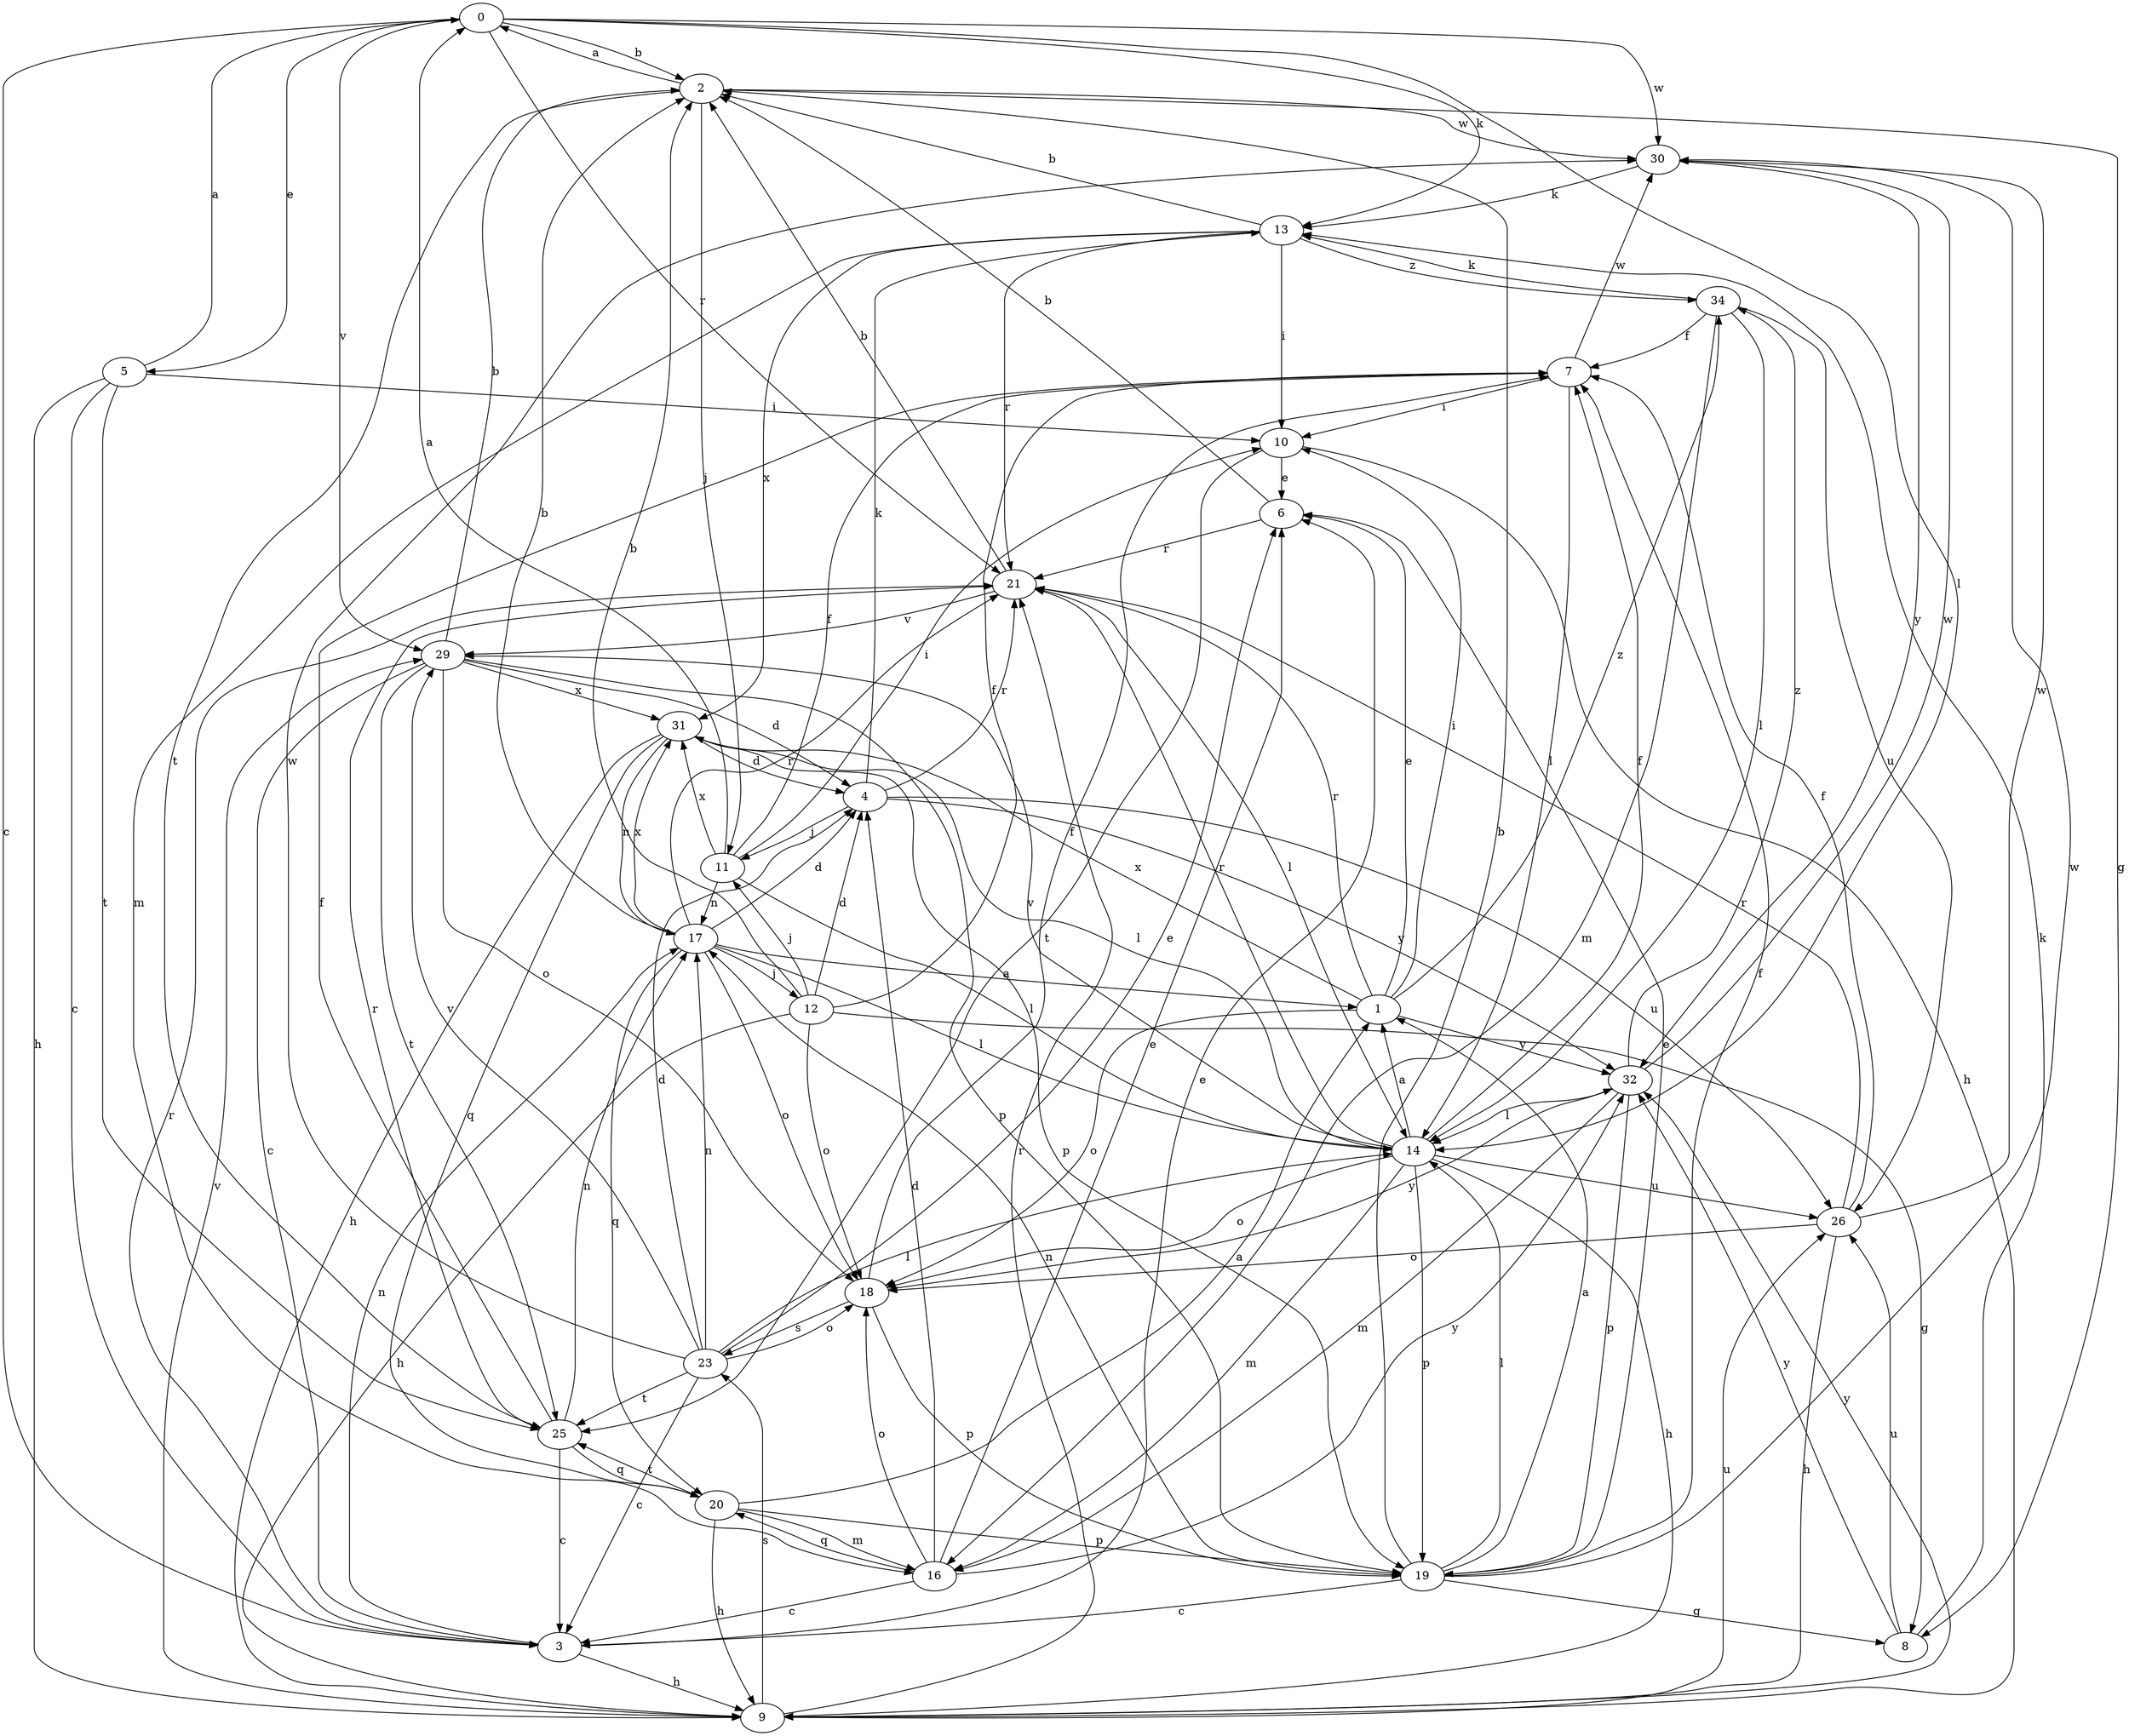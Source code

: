 strict digraph  {
0;
1;
2;
3;
4;
5;
6;
7;
8;
9;
10;
11;
12;
13;
14;
16;
17;
18;
19;
20;
21;
23;
25;
26;
29;
30;
31;
32;
34;
0 -> 2  [label=b];
0 -> 3  [label=c];
0 -> 5  [label=e];
0 -> 13  [label=k];
0 -> 14  [label=l];
0 -> 21  [label=r];
0 -> 29  [label=v];
0 -> 30  [label=w];
1 -> 6  [label=e];
1 -> 10  [label=i];
1 -> 18  [label=o];
1 -> 21  [label=r];
1 -> 31  [label=x];
1 -> 32  [label=y];
1 -> 34  [label=z];
2 -> 0  [label=a];
2 -> 8  [label=g];
2 -> 11  [label=j];
2 -> 25  [label=t];
2 -> 30  [label=w];
3 -> 6  [label=e];
3 -> 9  [label=h];
3 -> 17  [label=n];
3 -> 21  [label=r];
4 -> 11  [label=j];
4 -> 13  [label=k];
4 -> 21  [label=r];
4 -> 26  [label=u];
4 -> 32  [label=y];
5 -> 0  [label=a];
5 -> 3  [label=c];
5 -> 9  [label=h];
5 -> 10  [label=i];
5 -> 25  [label=t];
6 -> 2  [label=b];
6 -> 21  [label=r];
7 -> 10  [label=i];
7 -> 14  [label=l];
7 -> 30  [label=w];
8 -> 13  [label=k];
8 -> 26  [label=u];
8 -> 32  [label=y];
9 -> 21  [label=r];
9 -> 23  [label=s];
9 -> 26  [label=u];
9 -> 29  [label=v];
9 -> 32  [label=y];
10 -> 6  [label=e];
10 -> 9  [label=h];
10 -> 25  [label=t];
11 -> 0  [label=a];
11 -> 7  [label=f];
11 -> 10  [label=i];
11 -> 14  [label=l];
11 -> 17  [label=n];
11 -> 31  [label=x];
12 -> 2  [label=b];
12 -> 4  [label=d];
12 -> 7  [label=f];
12 -> 8  [label=g];
12 -> 9  [label=h];
12 -> 11  [label=j];
12 -> 18  [label=o];
13 -> 2  [label=b];
13 -> 10  [label=i];
13 -> 16  [label=m];
13 -> 21  [label=r];
13 -> 31  [label=x];
13 -> 34  [label=z];
14 -> 1  [label=a];
14 -> 7  [label=f];
14 -> 9  [label=h];
14 -> 16  [label=m];
14 -> 18  [label=o];
14 -> 19  [label=p];
14 -> 21  [label=r];
14 -> 26  [label=u];
14 -> 29  [label=v];
16 -> 3  [label=c];
16 -> 4  [label=d];
16 -> 6  [label=e];
16 -> 18  [label=o];
16 -> 20  [label=q];
16 -> 32  [label=y];
17 -> 1  [label=a];
17 -> 2  [label=b];
17 -> 4  [label=d];
17 -> 12  [label=j];
17 -> 14  [label=l];
17 -> 18  [label=o];
17 -> 20  [label=q];
17 -> 21  [label=r];
17 -> 31  [label=x];
18 -> 7  [label=f];
18 -> 19  [label=p];
18 -> 23  [label=s];
18 -> 32  [label=y];
19 -> 1  [label=a];
19 -> 2  [label=b];
19 -> 3  [label=c];
19 -> 6  [label=e];
19 -> 7  [label=f];
19 -> 8  [label=g];
19 -> 14  [label=l];
19 -> 17  [label=n];
19 -> 30  [label=w];
20 -> 1  [label=a];
20 -> 9  [label=h];
20 -> 16  [label=m];
20 -> 19  [label=p];
20 -> 25  [label=t];
21 -> 2  [label=b];
21 -> 14  [label=l];
21 -> 29  [label=v];
23 -> 3  [label=c];
23 -> 4  [label=d];
23 -> 6  [label=e];
23 -> 14  [label=l];
23 -> 17  [label=n];
23 -> 18  [label=o];
23 -> 25  [label=t];
23 -> 29  [label=v];
23 -> 30  [label=w];
25 -> 3  [label=c];
25 -> 7  [label=f];
25 -> 17  [label=n];
25 -> 20  [label=q];
25 -> 21  [label=r];
26 -> 7  [label=f];
26 -> 9  [label=h];
26 -> 18  [label=o];
26 -> 21  [label=r];
26 -> 30  [label=w];
29 -> 2  [label=b];
29 -> 3  [label=c];
29 -> 4  [label=d];
29 -> 18  [label=o];
29 -> 19  [label=p];
29 -> 25  [label=t];
29 -> 31  [label=x];
30 -> 13  [label=k];
30 -> 32  [label=y];
31 -> 4  [label=d];
31 -> 9  [label=h];
31 -> 14  [label=l];
31 -> 17  [label=n];
31 -> 19  [label=p];
31 -> 20  [label=q];
32 -> 14  [label=l];
32 -> 16  [label=m];
32 -> 19  [label=p];
32 -> 30  [label=w];
32 -> 34  [label=z];
34 -> 7  [label=f];
34 -> 13  [label=k];
34 -> 14  [label=l];
34 -> 16  [label=m];
34 -> 26  [label=u];
}
